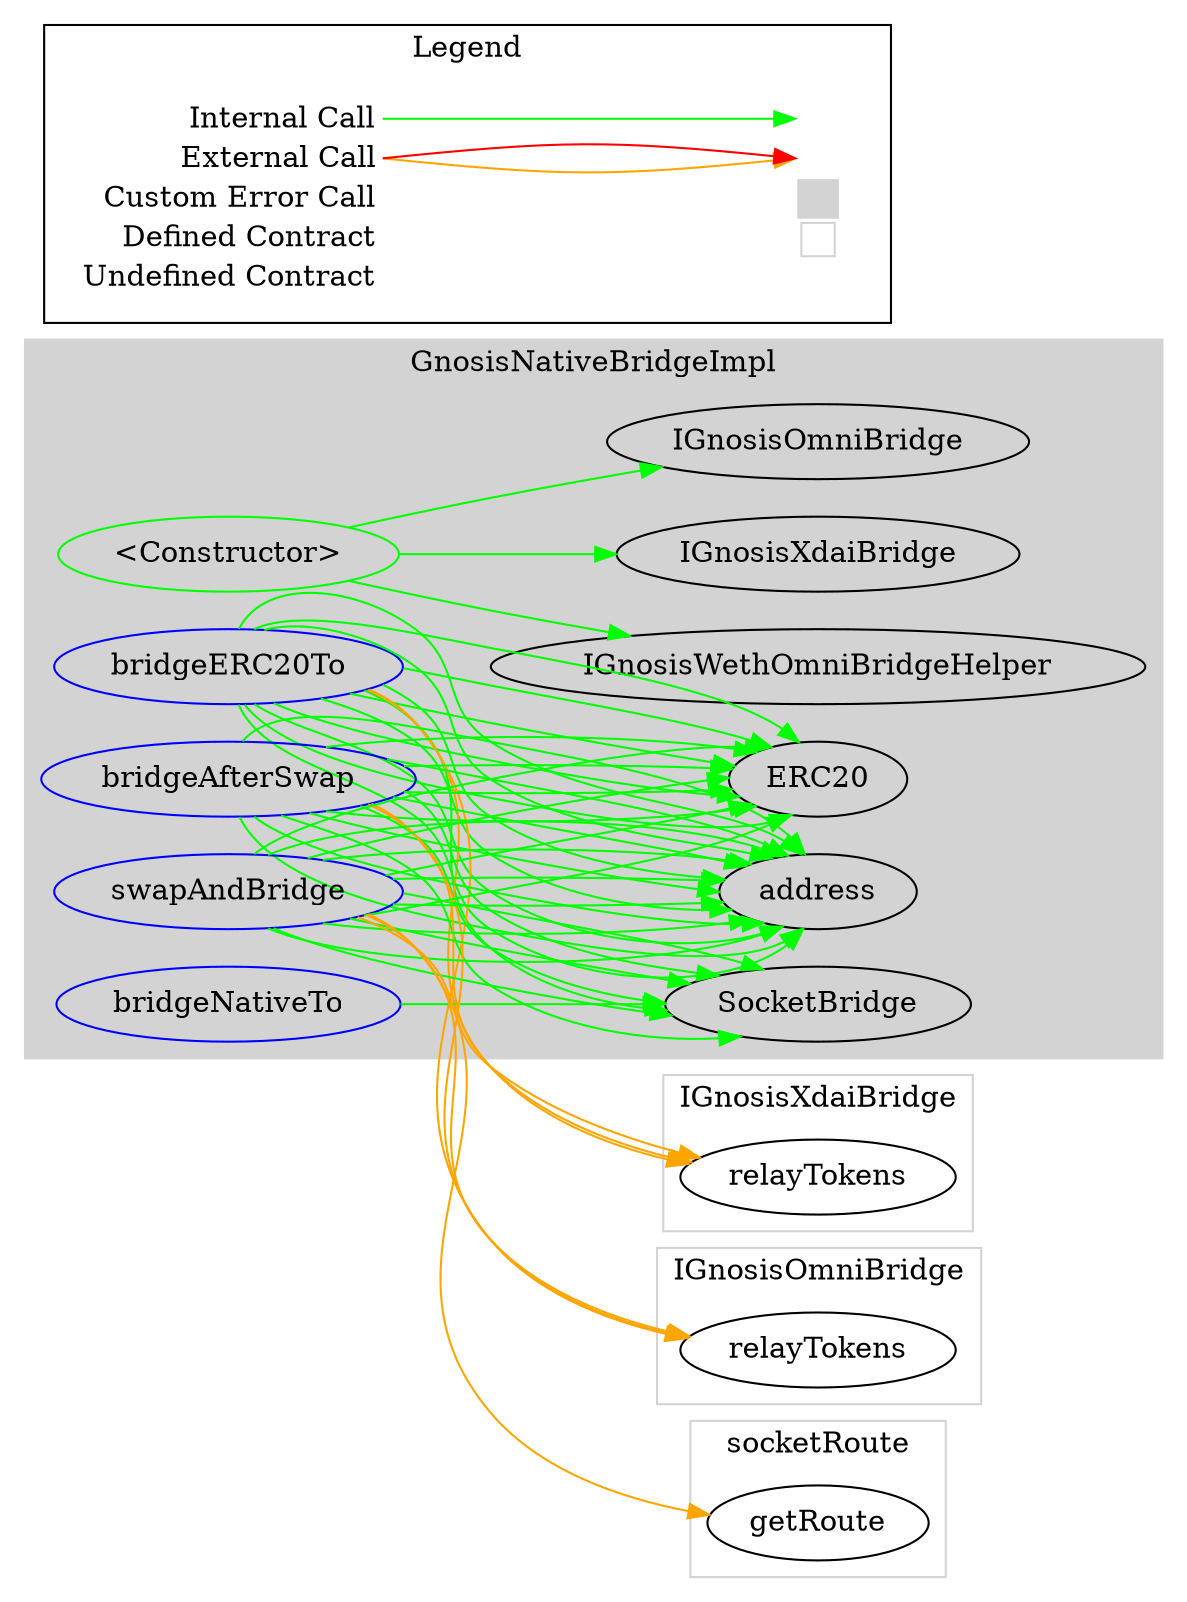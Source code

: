 digraph G {
  graph [ ratio = "auto", page = "100", compound =true ];
subgraph "clusterGnosisNativeBridgeImpl" {
  graph [ label = "GnosisNativeBridgeImpl", color = "lightgray", style = "filled", bgcolor = "lightgray" ];
  "GnosisNativeBridgeImpl.<Constructor>" [ label = "<Constructor>", color = "green" ];
  "GnosisNativeBridgeImpl.bridgeERC20To" [ label = "bridgeERC20To", color = "blue" ];
  "GnosisNativeBridgeImpl.bridgeNativeTo" [ label = "bridgeNativeTo", color = "blue" ];
  "GnosisNativeBridgeImpl.bridgeAfterSwap" [ label = "bridgeAfterSwap", color = "blue" ];
  "GnosisNativeBridgeImpl.swapAndBridge" [ label = "swapAndBridge", color = "blue" ];
  "GnosisNativeBridgeImpl.IGnosisXdaiBridge" [ label = "IGnosisXdaiBridge" ];
  "GnosisNativeBridgeImpl.IGnosisOmniBridge" [ label = "IGnosisOmniBridge" ];
  "GnosisNativeBridgeImpl.IGnosisWethOmniBridgeHelper" [ label = "IGnosisWethOmniBridgeHelper" ];
  "GnosisNativeBridgeImpl.ERC20" [ label = "ERC20" ];
  "GnosisNativeBridgeImpl.address" [ label = "address" ];
  "GnosisNativeBridgeImpl.SocketBridge" [ label = "SocketBridge" ];
}

subgraph "clusterIGnosisXdaiBridge" {
  graph [ label = "IGnosisXdaiBridge", color = "lightgray" ];
  "IGnosisXdaiBridge.relayTokens" [ label = "relayTokens" ];
}

subgraph "clusterIGnosisOmniBridge" {
  graph [ label = "IGnosisOmniBridge", color = "lightgray" ];
  "IGnosisOmniBridge.relayTokens" [ label = "relayTokens" ];
}

subgraph "clustersocketRoute" {
  graph [ label = "socketRoute", color = "lightgray" ];
  "socketRoute.getRoute" [ label = "getRoute" ];
}

  "GnosisNativeBridgeImpl.<Constructor>";
  "GnosisNativeBridgeImpl.IGnosisXdaiBridge";
  "GnosisNativeBridgeImpl.IGnosisOmniBridge";
  "GnosisNativeBridgeImpl.IGnosisWethOmniBridgeHelper";
  "GnosisNativeBridgeImpl.bridgeERC20To";
  "GnosisNativeBridgeImpl.ERC20";
  "GnosisNativeBridgeImpl.address";
  "IGnosisXdaiBridge.relayTokens";
  "IGnosisOmniBridge.relayTokens";
  "GnosisNativeBridgeImpl.SocketBridge";
  "GnosisNativeBridgeImpl.bridgeNativeTo";
  "GnosisNativeBridgeImpl.bridgeAfterSwap";
  "GnosisNativeBridgeImpl.swapAndBridge";
  "socketRoute.getRoute";
  "GnosisNativeBridgeImpl.<Constructor>" -> "GnosisNativeBridgeImpl.IGnosisXdaiBridge" [ color = "green" ];
  "GnosisNativeBridgeImpl.<Constructor>" -> "GnosisNativeBridgeImpl.IGnosisOmniBridge" [ color = "green" ];
  "GnosisNativeBridgeImpl.<Constructor>" -> "GnosisNativeBridgeImpl.IGnosisWethOmniBridgeHelper" [ color = "green" ];
  "GnosisNativeBridgeImpl.bridgeERC20To" -> "GnosisNativeBridgeImpl.ERC20" [ color = "green" ];
  "GnosisNativeBridgeImpl.bridgeERC20To" -> "GnosisNativeBridgeImpl.ERC20" [ color = "green" ];
  "GnosisNativeBridgeImpl.bridgeERC20To" -> "GnosisNativeBridgeImpl.address" [ color = "green" ];
  "GnosisNativeBridgeImpl.bridgeERC20To" -> "GnosisNativeBridgeImpl.address" [ color = "green" ];
  "GnosisNativeBridgeImpl.bridgeERC20To" -> "GnosisNativeBridgeImpl.ERC20" [ color = "green" ];
  "GnosisNativeBridgeImpl.bridgeERC20To" -> "GnosisNativeBridgeImpl.address" [ color = "green" ];
  "GnosisNativeBridgeImpl.bridgeERC20To" -> "IGnosisXdaiBridge.relayTokens" [ color = "orange" ];
  "GnosisNativeBridgeImpl.bridgeERC20To" -> "GnosisNativeBridgeImpl.ERC20" [ color = "green" ];
  "GnosisNativeBridgeImpl.bridgeERC20To" -> "GnosisNativeBridgeImpl.address" [ color = "green" ];
  "GnosisNativeBridgeImpl.bridgeERC20To" -> "GnosisNativeBridgeImpl.address" [ color = "green" ];
  "GnosisNativeBridgeImpl.bridgeERC20To" -> "GnosisNativeBridgeImpl.ERC20" [ color = "green" ];
  "GnosisNativeBridgeImpl.bridgeERC20To" -> "GnosisNativeBridgeImpl.address" [ color = "green" ];
  "GnosisNativeBridgeImpl.bridgeERC20To" -> "IGnosisOmniBridge.relayTokens" [ color = "orange" ];
  "GnosisNativeBridgeImpl.bridgeERC20To" -> "GnosisNativeBridgeImpl.SocketBridge" [ color = "green" ];
  "GnosisNativeBridgeImpl.bridgeNativeTo" -> "GnosisNativeBridgeImpl.SocketBridge" [ color = "green" ];
  "GnosisNativeBridgeImpl.bridgeAfterSwap" -> "GnosisNativeBridgeImpl.SocketBridge" [ color = "green" ];
  "GnosisNativeBridgeImpl.bridgeAfterSwap" -> "GnosisNativeBridgeImpl.ERC20" [ color = "green" ];
  "GnosisNativeBridgeImpl.bridgeAfterSwap" -> "GnosisNativeBridgeImpl.address" [ color = "green" ];
  "GnosisNativeBridgeImpl.bridgeAfterSwap" -> "GnosisNativeBridgeImpl.address" [ color = "green" ];
  "GnosisNativeBridgeImpl.bridgeAfterSwap" -> "GnosisNativeBridgeImpl.ERC20" [ color = "green" ];
  "GnosisNativeBridgeImpl.bridgeAfterSwap" -> "GnosisNativeBridgeImpl.address" [ color = "green" ];
  "GnosisNativeBridgeImpl.bridgeAfterSwap" -> "IGnosisXdaiBridge.relayTokens" [ color = "orange" ];
  "GnosisNativeBridgeImpl.bridgeAfterSwap" -> "GnosisNativeBridgeImpl.SocketBridge" [ color = "green" ];
  "GnosisNativeBridgeImpl.bridgeAfterSwap" -> "GnosisNativeBridgeImpl.ERC20" [ color = "green" ];
  "GnosisNativeBridgeImpl.bridgeAfterSwap" -> "GnosisNativeBridgeImpl.address" [ color = "green" ];
  "GnosisNativeBridgeImpl.bridgeAfterSwap" -> "GnosisNativeBridgeImpl.address" [ color = "green" ];
  "GnosisNativeBridgeImpl.bridgeAfterSwap" -> "GnosisNativeBridgeImpl.ERC20" [ color = "green" ];
  "GnosisNativeBridgeImpl.bridgeAfterSwap" -> "GnosisNativeBridgeImpl.address" [ color = "green" ];
  "GnosisNativeBridgeImpl.bridgeAfterSwap" -> "IGnosisOmniBridge.relayTokens" [ color = "orange" ];
  "GnosisNativeBridgeImpl.bridgeAfterSwap" -> "GnosisNativeBridgeImpl.SocketBridge" [ color = "green" ];
  "GnosisNativeBridgeImpl.swapAndBridge" -> "socketRoute.getRoute" [ color = "orange" ];
  "GnosisNativeBridgeImpl.swapAndBridge" -> "GnosisNativeBridgeImpl.SocketBridge" [ color = "green" ];
  "GnosisNativeBridgeImpl.swapAndBridge" -> "GnosisNativeBridgeImpl.ERC20" [ color = "green" ];
  "GnosisNativeBridgeImpl.swapAndBridge" -> "GnosisNativeBridgeImpl.address" [ color = "green" ];
  "GnosisNativeBridgeImpl.swapAndBridge" -> "GnosisNativeBridgeImpl.address" [ color = "green" ];
  "GnosisNativeBridgeImpl.swapAndBridge" -> "GnosisNativeBridgeImpl.ERC20" [ color = "green" ];
  "GnosisNativeBridgeImpl.swapAndBridge" -> "GnosisNativeBridgeImpl.address" [ color = "green" ];
  "GnosisNativeBridgeImpl.swapAndBridge" -> "IGnosisXdaiBridge.relayTokens" [ color = "orange" ];
  "GnosisNativeBridgeImpl.swapAndBridge" -> "GnosisNativeBridgeImpl.SocketBridge" [ color = "green" ];
  "GnosisNativeBridgeImpl.swapAndBridge" -> "GnosisNativeBridgeImpl.ERC20" [ color = "green" ];
  "GnosisNativeBridgeImpl.swapAndBridge" -> "GnosisNativeBridgeImpl.address" [ color = "green" ];
  "GnosisNativeBridgeImpl.swapAndBridge" -> "GnosisNativeBridgeImpl.address" [ color = "green" ];
  "GnosisNativeBridgeImpl.swapAndBridge" -> "GnosisNativeBridgeImpl.ERC20" [ color = "green" ];
  "GnosisNativeBridgeImpl.swapAndBridge" -> "GnosisNativeBridgeImpl.address" [ color = "green" ];
  "GnosisNativeBridgeImpl.swapAndBridge" -> "IGnosisOmniBridge.relayTokens" [ color = "orange" ];
  "GnosisNativeBridgeImpl.swapAndBridge" -> "GnosisNativeBridgeImpl.SocketBridge" [ color = "green" ];


rankdir=LR
node [shape=plaintext]
subgraph cluster_01 { 
label = "Legend";
key [label=<<table border="0" cellpadding="2" cellspacing="0" cellborder="0">
  <tr><td align="right" port="i1">Internal Call</td></tr>
  <tr><td align="right" port="i2">External Call</td></tr>
  <tr><td align="right" port="i2">Custom Error Call</td></tr>
  <tr><td align="right" port="i3">Defined Contract</td></tr>
  <tr><td align="right" port="i4">Undefined Contract</td></tr>
  </table>>]
key2 [label=<<table border="0" cellpadding="2" cellspacing="0" cellborder="0">
  <tr><td port="i1">&nbsp;&nbsp;&nbsp;</td></tr>
  <tr><td port="i2">&nbsp;&nbsp;&nbsp;</td></tr>
  <tr><td port="i3" bgcolor="lightgray">&nbsp;&nbsp;&nbsp;</td></tr>
  <tr><td port="i4">
    <table border="1" cellborder="0" cellspacing="0" cellpadding="7" color="lightgray">
      <tr>
       <td></td>
      </tr>
     </table>
  </td></tr>
  </table>>]
key:i1:e -> key2:i1:w [color="green"]
key:i2:e -> key2:i2:w [color="orange"]
key:i2:e -> key2:i2:w [color="red"]
}
}

